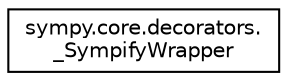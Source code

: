 digraph "Graphical Class Hierarchy"
{
 // LATEX_PDF_SIZE
  edge [fontname="Helvetica",fontsize="10",labelfontname="Helvetica",labelfontsize="10"];
  node [fontname="Helvetica",fontsize="10",shape=record];
  rankdir="LR";
  Node0 [label="sympy.core.decorators.\l_SympifyWrapper",height=0.2,width=0.4,color="black", fillcolor="white", style="filled",URL="$classsympy_1_1core_1_1decorators_1_1__SympifyWrapper.html",tooltip=" "];
}
